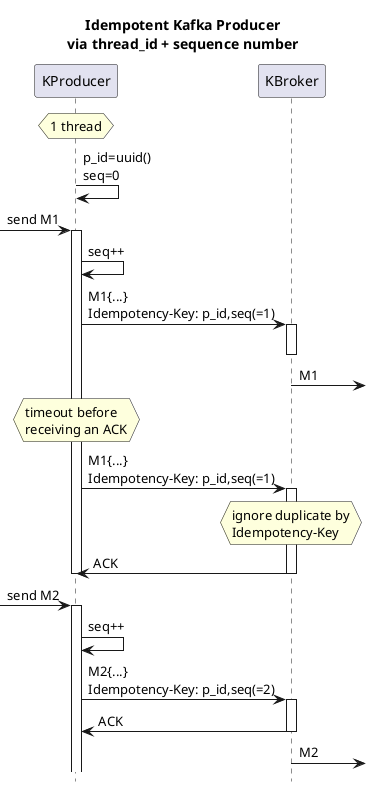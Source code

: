 @startuml
title Idempotent Kafka Producer\nvia thread_id + sequence number
hide footbox

hnote over KProducer: 1 thread
KProducer->KProducer: p_id=uuid()\nseq=0

->KProducer++: send M1
KProducer->KProducer: seq++
KProducer->KBroker++: M1{...}\nIdempotency-Key: p_id,seq(=1)
KBroker--
KBroker->:M1
hnote over KProducer: timeout before\nreceiving an ACK
KProducer->KBroker++: M1{...}\nIdempotency-Key: p_id,seq(=1)
hnote over KBroker: ignore duplicate by\nIdempotency-Key
KProducer<-KBroker--:ACK
KProducer--
->KProducer++: send M2
KProducer->KProducer: seq++
KProducer->KBroker++: M2{...}\nIdempotency-Key: p_id,seq(=2)
KProducer<-KBroker--:ACK
KBroker->:M2
@enduml